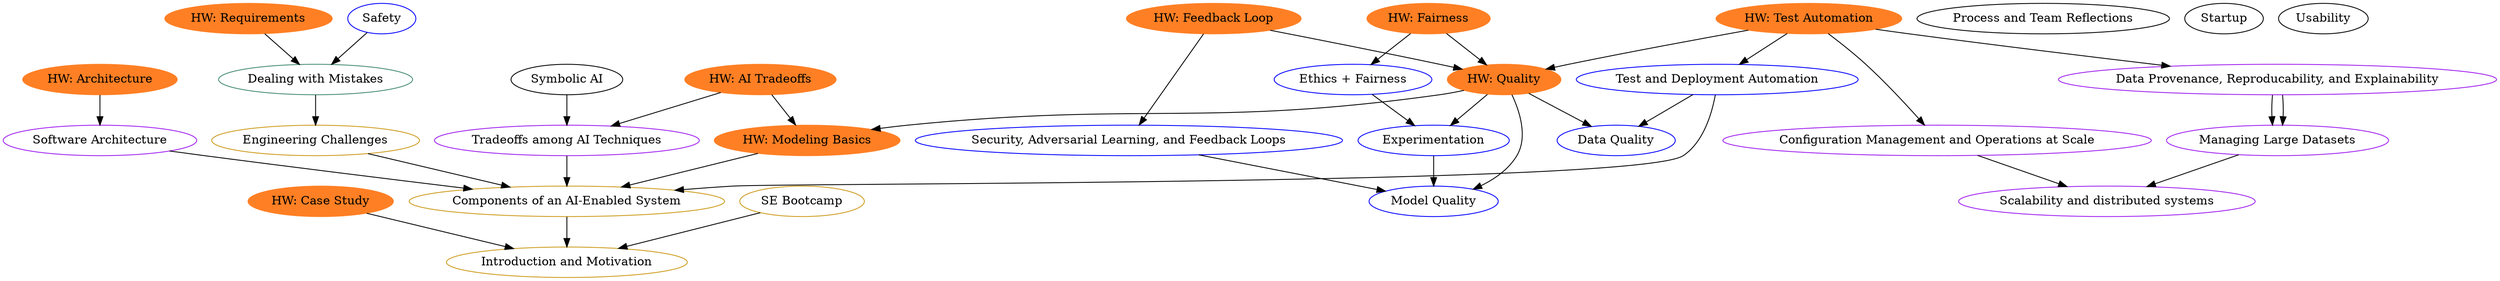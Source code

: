 digraph G {

    subgraph intro {
        node [color=goldenrod3]

        "Engineering Challenges" -> "Components of an AI-Enabled System" ->"Introduction and Motivation"    
        "SE Bootcamp" -> "Introduction and Motivation"
    }


    subgraph requirements {    
        node [color=aquamarine4]
        "Dealing with Mistakes" -> "Engineering Challenges"
    }
    

    subgraph architectureAndOps {
        node [color=purple]
        "Tradeoffs among AI Techniques" -> "Components of an AI-Enabled System"
        "Software Architecture" -> "Components of an AI-Enabled System"
        "Data Provenance, Reproducability, and Explainability" -> "Managing Large Datasets" -> "Scalability and distributed systems"
        "Configuration Management and Operations at Scale" -> "Scalability and distributed systems"
    }
    
    subgraph qa {
        node [color=blue]
        "Model Quality" 
        
        "Data Quality" 
        
        "Test and Deployment Automation"-> "Components of an AI-Enabled System"
        "Test and Deployment Automation" -> "Data Quality"
        
        "Experimentation" -> "Model Quality"
        
        "Ethics + Fairness" -> Experimentation
        
        "Safety" -> "Dealing with Mistakes"
    
        "Security, Adversarial Learning, and Feedback Loops"   
        "Security, Adversarial Learning, and Feedback Loops" -> "Model Quality"
    }
    

    "Process and Team Reflections"
    
    "Startup"
    
    "Usability"

    "Symbolic AI" -> "Tradeoffs among AI Techniques"
    
    subgraph homeworks {
        node [color=chocolate1,style=filled]
        "HW: Case Study" ->"Introduction and Motivation"   
        "HW: Modeling Basics" -> "Components of an AI-Enabled System"
        "HW: AI Tradeoffs" -> "Tradeoffs among AI Techniques"
        "HW: AI Tradeoffs" -> "HW: Modeling Basics"
        "HW: Architecture" -> "Software Architecture"
        "HW: Requirements" -> "Dealing with Mistakes"
        "HW: Quality"-> "Model Quality"
        "HW: Quality" -> "Data Quality"
        "HW: Quality" -> "HW: Modeling Basics"
        "HW: Quality" -> "Experimentation"
        "HW: Test Automation" -> "Test and Deployment Automation"
        "HW: Test Automation" -> "Data Provenance, Reproducability, and Explainability" -> "Managing Large Datasets"
        "HW: Test Automation" -> "Configuration Management and Operations at Scale" 
        "HW: Test Automation" -> "HW: Quality"
        "HW: Fairness" -> "Ethics + Fairness"
        "HW: Fairness" -> "HW: Quality"
        "HW: Feedback Loop" -> "Security, Adversarial Learning, and Feedback Loops"
        "HW: Feedback Loop" -> "HW: Quality"
    }
}
